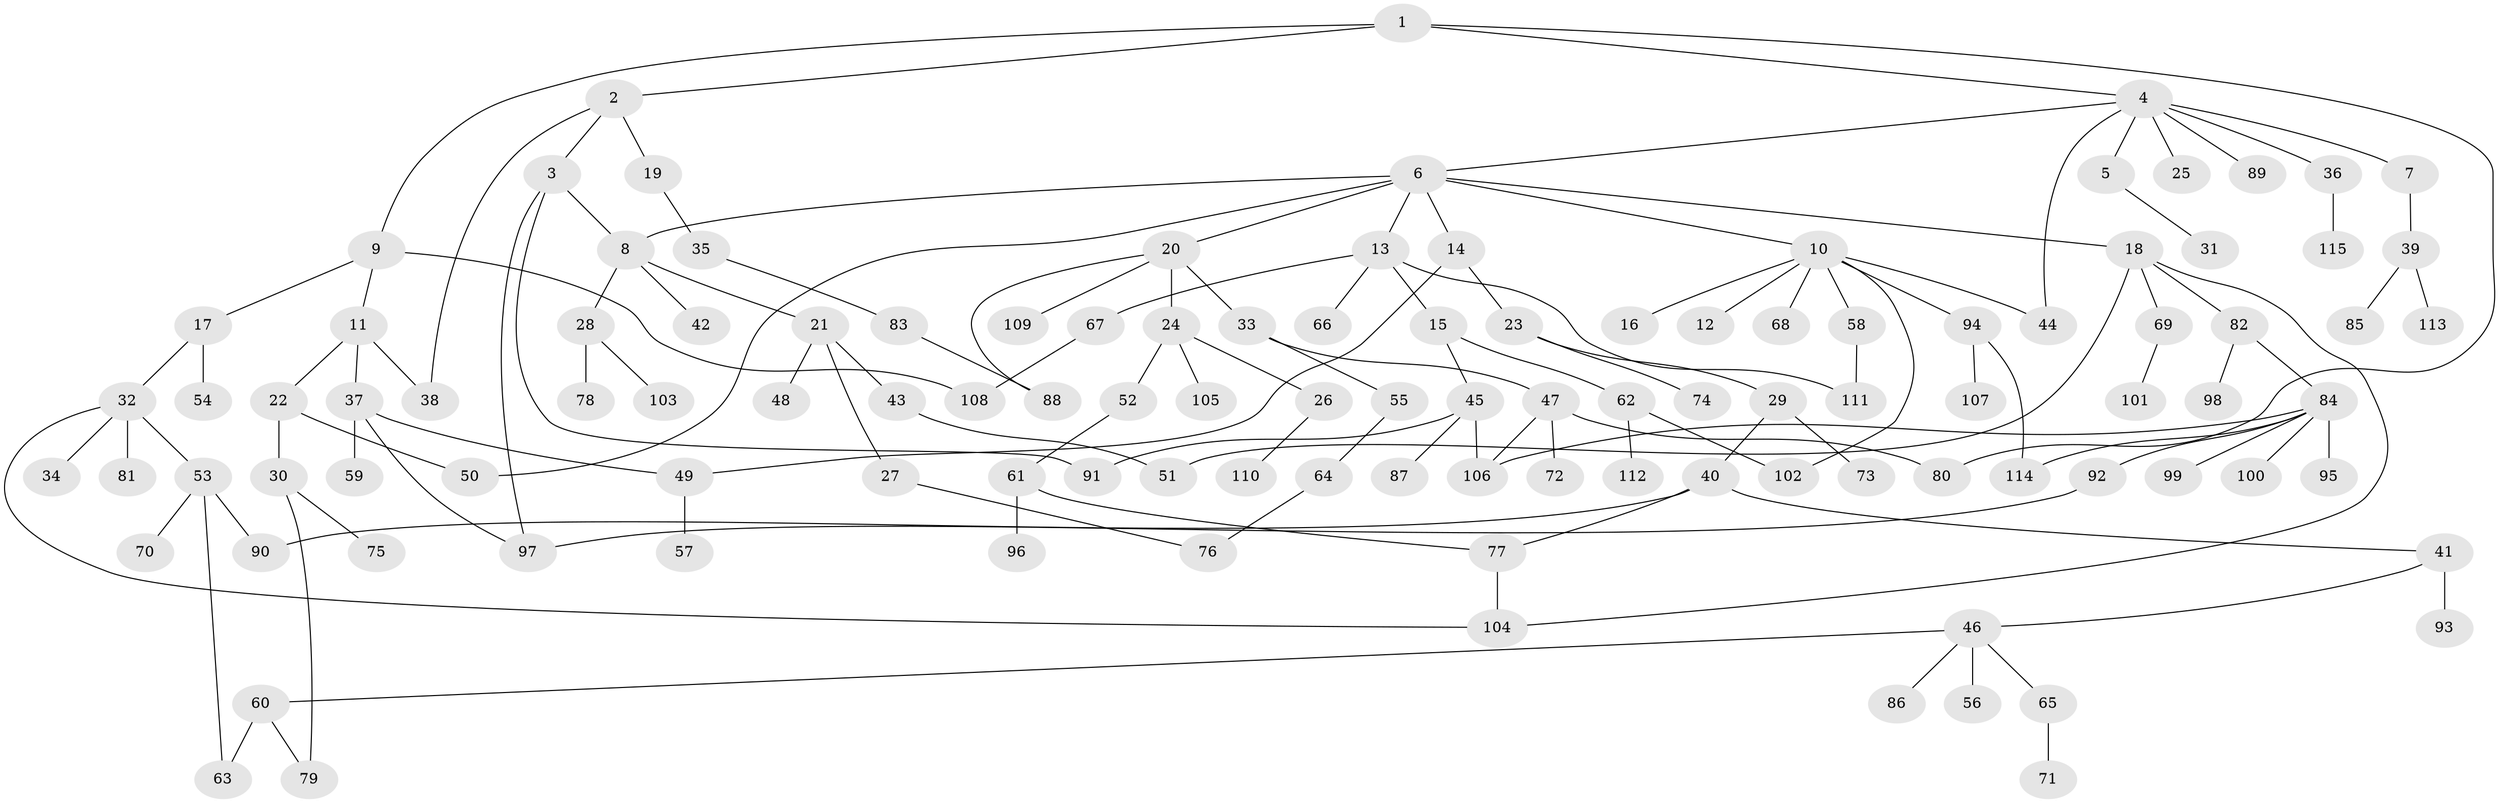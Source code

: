 // coarse degree distribution, {4: 0.13793103448275862, 6: 0.017241379310344827, 7: 0.017241379310344827, 1: 0.22413793103448276, 12: 0.017241379310344827, 2: 0.3275862068965517, 8: 0.017241379310344827, 3: 0.20689655172413793, 5: 0.034482758620689655}
// Generated by graph-tools (version 1.1) at 2025/49/03/04/25 22:49:16]
// undirected, 115 vertices, 138 edges
graph export_dot {
  node [color=gray90,style=filled];
  1;
  2;
  3;
  4;
  5;
  6;
  7;
  8;
  9;
  10;
  11;
  12;
  13;
  14;
  15;
  16;
  17;
  18;
  19;
  20;
  21;
  22;
  23;
  24;
  25;
  26;
  27;
  28;
  29;
  30;
  31;
  32;
  33;
  34;
  35;
  36;
  37;
  38;
  39;
  40;
  41;
  42;
  43;
  44;
  45;
  46;
  47;
  48;
  49;
  50;
  51;
  52;
  53;
  54;
  55;
  56;
  57;
  58;
  59;
  60;
  61;
  62;
  63;
  64;
  65;
  66;
  67;
  68;
  69;
  70;
  71;
  72;
  73;
  74;
  75;
  76;
  77;
  78;
  79;
  80;
  81;
  82;
  83;
  84;
  85;
  86;
  87;
  88;
  89;
  90;
  91;
  92;
  93;
  94;
  95;
  96;
  97;
  98;
  99;
  100;
  101;
  102;
  103;
  104;
  105;
  106;
  107;
  108;
  109;
  110;
  111;
  112;
  113;
  114;
  115;
  1 -- 2;
  1 -- 4;
  1 -- 9;
  1 -- 80;
  2 -- 3;
  2 -- 19;
  2 -- 38;
  3 -- 8;
  3 -- 91;
  3 -- 97;
  4 -- 5;
  4 -- 6;
  4 -- 7;
  4 -- 25;
  4 -- 36;
  4 -- 89;
  4 -- 44;
  5 -- 31;
  6 -- 8;
  6 -- 10;
  6 -- 13;
  6 -- 14;
  6 -- 18;
  6 -- 20;
  6 -- 50;
  7 -- 39;
  8 -- 21;
  8 -- 28;
  8 -- 42;
  9 -- 11;
  9 -- 17;
  9 -- 108;
  10 -- 12;
  10 -- 16;
  10 -- 44;
  10 -- 58;
  10 -- 68;
  10 -- 94;
  10 -- 102;
  11 -- 22;
  11 -- 37;
  11 -- 38;
  13 -- 15;
  13 -- 66;
  13 -- 67;
  13 -- 111;
  14 -- 23;
  14 -- 49;
  15 -- 45;
  15 -- 62;
  17 -- 32;
  17 -- 54;
  18 -- 51;
  18 -- 69;
  18 -- 82;
  18 -- 104;
  19 -- 35;
  20 -- 24;
  20 -- 33;
  20 -- 88;
  20 -- 109;
  21 -- 27;
  21 -- 43;
  21 -- 48;
  22 -- 30;
  22 -- 50;
  23 -- 29;
  23 -- 74;
  24 -- 26;
  24 -- 52;
  24 -- 105;
  26 -- 110;
  27 -- 76;
  28 -- 78;
  28 -- 103;
  29 -- 40;
  29 -- 73;
  30 -- 75;
  30 -- 79;
  32 -- 34;
  32 -- 53;
  32 -- 81;
  32 -- 104;
  33 -- 47;
  33 -- 55;
  35 -- 83;
  36 -- 115;
  37 -- 59;
  37 -- 97;
  37 -- 49;
  39 -- 85;
  39 -- 113;
  40 -- 41;
  40 -- 77;
  40 -- 90;
  41 -- 46;
  41 -- 93;
  43 -- 51;
  45 -- 87;
  45 -- 91;
  45 -- 106;
  46 -- 56;
  46 -- 60;
  46 -- 65;
  46 -- 86;
  47 -- 72;
  47 -- 80;
  47 -- 106;
  49 -- 57;
  52 -- 61;
  53 -- 63;
  53 -- 70;
  53 -- 90;
  55 -- 64;
  58 -- 111;
  60 -- 79;
  60 -- 63;
  61 -- 77;
  61 -- 96;
  62 -- 112;
  62 -- 102;
  64 -- 76;
  65 -- 71;
  67 -- 108;
  69 -- 101;
  77 -- 104;
  82 -- 84;
  82 -- 98;
  83 -- 88;
  84 -- 92;
  84 -- 95;
  84 -- 99;
  84 -- 100;
  84 -- 114;
  84 -- 106;
  92 -- 97;
  94 -- 107;
  94 -- 114;
}
